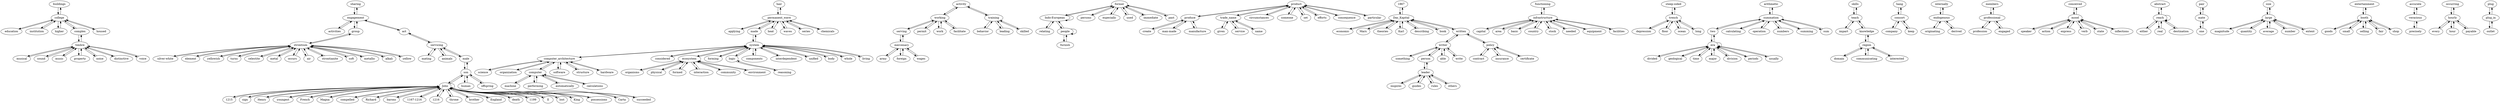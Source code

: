 digraph  {
buildings;
college;
sharing;
engagement;
mating;
servicing;
hair;
permanent_wave;
John;
science;
computer_architecture;
activity;
working;
training;
former;
"Indo-European";
product;
produce;
trade_name;
1215;
1867;
Das_Kapital;
sign;
functioning;
infrastructure;
education;
"steep-sided";
trench;
animals;
something;
writer;
arithmetic;
summation;
considered;
system;
two;
era;
capital;
organisms;
ecosystem;
forming;
logic;
persons;
given;
applying;
skills;
teach;
hang;
consort;
divided;
especially;
Henry;
"silver-white";
strontium;
internally;
endogenous;
members;
professional;
domain;
region;
conceived;
mood;
element;
speaker;
abstract;
reach;
yellowish;
made;
components;
human;
son;
profession;
depression;
youngest;
turns;
create;
celestite;
behavior;
leading;
circumstances;
area;
pair;
mate;
communicating;
inspires;
leader;
French;
geological;
organization;
physical;
floor;
used;
institution;
interested;
musical;
timbre;
either;
real;
Magna;
service;
person;
basic;
computer;
metal;
compelled;
economic;
time;
serving;
mercenary;
able;
occurs;
someone;
Richard;
sound;
music;
barons;
size;
large;
calculating;
formed;
"1167-1216";
company;
entertainment;
booth;
goods;
permit;
major;
contract;
policy;
set;
offspring;
country;
heat;
efforts;
male;
activities;
property;
consequence;
higher;
magnitude;
"man-made";
noise;
small;
immediate;
division;
1216;
throne;
operation;
insurance;
complex;
waves;
air;
accurate;
veracious;
strontianite;
numbers;
occurring;
hourly;
brother;
army;
Marx;
theories;
foreign;
selling;
engaged;
action;
England;
Karl;
particular;
software;
death;
soft;
machine;
performing;
distinctive;
summing;
precisely;
past;
every;
series;
reasoning;
1199;
interdependent;
II;
sum;
write;
relating;
interaction;
people;
unified;
quantity;
average;
stock;
structure;
chemicals;
furnish;
number;
impart;
one;
originating;
needed;
wages;
equipment;
keep;
describing;
certificate;
automatically;
periods;
lost;
King;
group;
express;
body;
metallic;
guides;
fair;
whole;
plug;
plug_in;
possessions;
ocean;
long;
hour;
hardware;
community;
book;
living;
rules;
verb;
Carta;
alkali;
shop;
derived;
succeeded;
extent;
act;
manufacture;
facilities;
state;
voice;
others;
destination;
work;
payable;
housed;
knowledge;
skilled;
written;
outlet;
calculations;
name;
yellow;
environment;
usually;
facilitate;
inflections;
buildings -> college;
college -> buildings;
college -> education;
college -> institution;
college -> higher;
college -> complex;
college -> housed;
sharing -> engagement;
engagement -> sharing;
engagement -> activities;
engagement -> group;
engagement -> act;
mating -> servicing;
servicing -> mating;
servicing -> animals;
servicing -> male;
servicing -> act;
hair -> permanent_wave;
permanent_wave -> hair;
permanent_wave -> applying;
permanent_wave -> made;
permanent_wave -> heat;
permanent_wave -> waves;
permanent_wave -> series;
permanent_wave -> chemicals;
John -> John;
John -> 1215;
John -> sign;
John -> Henry;
John -> youngest;
John -> French;
John -> Magna;
John -> compelled;
John -> Richard;
John -> barons;
John -> "1167-1216";
John -> 1216;
John -> throne;
John -> brother;
John -> England;
John -> death;
John -> son;
John -> 1199;
John -> II;
John -> lost;
John -> King;
John -> possessions;
John -> Carta;
John -> succeeded;
science -> computer_architecture;
computer_architecture -> science;
computer_architecture -> system;
computer_architecture -> organization;
computer_architecture -> computer;
computer_architecture -> software;
computer_architecture -> structure;
computer_architecture -> hardware;
activity -> working;
activity -> training;
working -> activity;
working -> serving;
working -> permit;
working -> work;
working -> facilitate;
training -> activity;
training -> behavior;
training -> leading;
training -> skilled;
former -> "Indo-European";
former -> persons;
former -> especially;
former -> used;
former -> immediate;
former -> past;
"Indo-European" -> former;
"Indo-European" -> "Indo-European";
"Indo-European" -> relating;
"Indo-European" -> people;
product -> produce;
product -> trade_name;
product -> circumstances;
product -> someone;
product -> set;
product -> efforts;
product -> consequence;
product -> particular;
produce -> product;
produce -> create;
produce -> "man-made";
produce -> manufacture;
trade_name -> product;
trade_name -> given;
trade_name -> service;
trade_name -> name;
1215 -> John;
1867 -> Das_Kapital;
Das_Kapital -> 1867;
Das_Kapital -> economic;
Das_Kapital -> Marx;
Das_Kapital -> theories;
Das_Kapital -> Karl;
Das_Kapital -> describing;
Das_Kapital -> book;
Das_Kapital -> written;
sign -> John;
functioning -> infrastructure;
infrastructure -> functioning;
infrastructure -> capital;
infrastructure -> area;
infrastructure -> basic;
infrastructure -> country;
infrastructure -> stock;
infrastructure -> needed;
infrastructure -> equipment;
infrastructure -> facilities;
education -> college;
"steep-sided" -> trench;
trench -> "steep-sided";
trench -> depression;
trench -> floor;
trench -> ocean;
trench -> long;
animals -> servicing;
something -> writer;
writer -> something;
writer -> person;
writer -> able;
writer -> write;
writer -> written;
arithmetic -> summation;
summation -> arithmetic;
summation -> two;
summation -> calculating;
summation -> operation;
summation -> numbers;
summation -> summing;
summation -> sum;
considered -> system;
system -> considered;
system -> forming;
system -> computer_architecture;
system -> logic;
system -> ecosystem;
system -> made;
system -> components;
system -> interdependent;
system -> unified;
system -> body;
system -> whole;
system -> living;
two -> summation;
two -> era;
era -> two;
era -> divided;
era -> geological;
era -> time;
era -> major;
era -> division;
era -> periods;
era -> era;
era -> usually;
capital -> infrastructure;
organisms -> ecosystem;
ecosystem -> organisms;
ecosystem -> system;
ecosystem -> physical;
ecosystem -> formed;
ecosystem -> interaction;
ecosystem -> community;
ecosystem -> environment;
forming -> system;
logic -> system;
logic -> reasoning;
persons -> former;
given -> trade_name;
applying -> permanent_wave;
skills -> teach;
teach -> skills;
teach -> impart;
teach -> knowledge;
hang -> consort;
consort -> hang;
consort -> company;
consort -> keep;
divided -> era;
especially -> former;
Henry -> John;
"silver-white" -> strontium;
strontium -> "silver-white";
strontium -> element;
strontium -> yellowish;
strontium -> turns;
strontium -> celestite;
strontium -> metal;
strontium -> occurs;
strontium -> air;
strontium -> strontianite;
strontium -> soft;
strontium -> group;
strontium -> metallic;
strontium -> alkali;
strontium -> yellow;
internally -> endogenous;
endogenous -> internally;
endogenous -> originating;
endogenous -> derived;
members -> professional;
professional -> members;
professional -> profession;
professional -> engaged;
domain -> region;
region -> domain;
region -> communicating;
region -> interested;
region -> knowledge;
conceived -> mood;
mood -> conceived;
mood -> speaker;
mood -> action;
mood -> express;
mood -> verb;
mood -> state;
mood -> inflections;
element -> strontium;
speaker -> mood;
abstract -> reach;
reach -> abstract;
reach -> either;
reach -> real;
reach -> reach;
reach -> destination;
yellowish -> strontium;
made -> system;
made -> permanent_wave;
components -> system;
human -> son;
son -> human;
son -> offspring;
son -> male;
son -> John;
profession -> professional;
depression -> trench;
youngest -> John;
turns -> strontium;
create -> produce;
celestite -> strontium;
behavior -> training;
leading -> training;
circumstances -> product;
area -> infrastructure;
pair -> mate;
mate -> pair;
mate -> one;
communicating -> region;
inspires -> leader;
leader -> inspires;
leader -> person;
leader -> guides;
leader -> rules;
leader -> others;
French -> John;
geological -> era;
organization -> computer_architecture;
physical -> ecosystem;
floor -> trench;
used -> former;
institution -> college;
interested -> region;
musical -> timbre;
timbre -> musical;
timbre -> sound;
timbre -> music;
timbre -> property;
timbre -> noise;
timbre -> complex;
timbre -> distinctive;
timbre -> voice;
either -> reach;
real -> reach;
Magna -> John;
service -> trade_name;
person -> writer;
person -> leader;
basic -> infrastructure;
computer -> computer_architecture;
computer -> machine;
computer -> performing;
computer -> automatically;
computer -> calculations;
metal -> strontium;
compelled -> John;
economic -> Das_Kapital;
time -> era;
serving -> mercenary;
serving -> working;
mercenary -> serving;
mercenary -> army;
mercenary -> foreign;
mercenary -> wages;
able -> writer;
occurs -> strontium;
someone -> product;
Richard -> John;
sound -> timbre;
music -> timbre;
barons -> John;
size -> large;
large -> size;
large -> magnitude;
large -> quantity;
large -> average;
large -> number;
large -> extent;
calculating -> summation;
formed -> ecosystem;
"1167-1216" -> John;
company -> consort;
entertainment -> booth;
booth -> entertainment;
booth -> goods;
booth -> small;
booth -> selling;
booth -> fair;
booth -> shop;
goods -> booth;
permit -> working;
major -> era;
contract -> policy;
policy -> contract;
policy -> insurance;
policy -> certificate;
policy -> written;
set -> product;
offspring -> son;
country -> infrastructure;
heat -> permanent_wave;
efforts -> product;
male -> son;
male -> servicing;
activities -> engagement;
property -> timbre;
consequence -> product;
higher -> college;
magnitude -> large;
"man-made" -> produce;
noise -> timbre;
small -> booth;
immediate -> former;
division -> era;
1216 -> John;
throne -> John;
operation -> summation;
insurance -> policy;
complex -> timbre;
complex -> college;
waves -> permanent_wave;
air -> strontium;
accurate -> veracious;
veracious -> accurate;
veracious -> precisely;
strontianite -> strontium;
numbers -> summation;
occurring -> hourly;
hourly -> occurring;
hourly -> every;
hourly -> hour;
hourly -> payable;
brother -> John;
army -> mercenary;
Marx -> Das_Kapital;
theories -> Das_Kapital;
foreign -> mercenary;
selling -> booth;
engaged -> professional;
action -> mood;
England -> John;
Karl -> Das_Kapital;
particular -> product;
software -> computer_architecture;
death -> John;
soft -> strontium;
machine -> computer;
performing -> computer;
distinctive -> timbre;
summing -> summation;
precisely -> veracious;
past -> former;
every -> hourly;
series -> permanent_wave;
reasoning -> logic;
1199 -> John;
interdependent -> system;
II -> John;
sum -> summation;
write -> writer;
relating -> "Indo-European";
interaction -> ecosystem;
people -> people;
people -> "Indo-European";
people -> furnish;
unified -> system;
quantity -> large;
average -> large;
stock -> infrastructure;
structure -> computer_architecture;
chemicals -> permanent_wave;
furnish -> people;
number -> large;
impart -> teach;
one -> mate;
originating -> endogenous;
needed -> infrastructure;
wages -> mercenary;
equipment -> infrastructure;
keep -> consort;
describing -> Das_Kapital;
certificate -> policy;
automatically -> computer;
periods -> era;
lost -> John;
King -> John;
group -> engagement;
group -> strontium;
express -> mood;
body -> system;
metallic -> strontium;
guides -> leader;
fair -> booth;
whole -> system;
plug -> plug_in;
plug_in -> plug;
plug_in -> outlet;
possessions -> John;
ocean -> trench;
long -> trench;
hour -> hourly;
hardware -> computer_architecture;
community -> ecosystem;
book -> Das_Kapital;
living -> system;
rules -> leader;
verb -> mood;
Carta -> John;
alkali -> strontium;
shop -> booth;
derived -> endogenous;
succeeded -> John;
extent -> large;
act -> engagement;
act -> servicing;
manufacture -> produce;
facilities -> infrastructure;
state -> mood;
voice -> timbre;
others -> leader;
destination -> reach;
work -> working;
payable -> hourly;
housed -> college;
knowledge -> teach;
knowledge -> region;
skilled -> training;
written -> Das_Kapital;
written -> writer;
written -> policy;
outlet -> plug_in;
calculations -> computer;
name -> trade_name;
yellow -> strontium;
environment -> ecosystem;
usually -> era;
facilitate -> working;
inflections -> mood;
}
